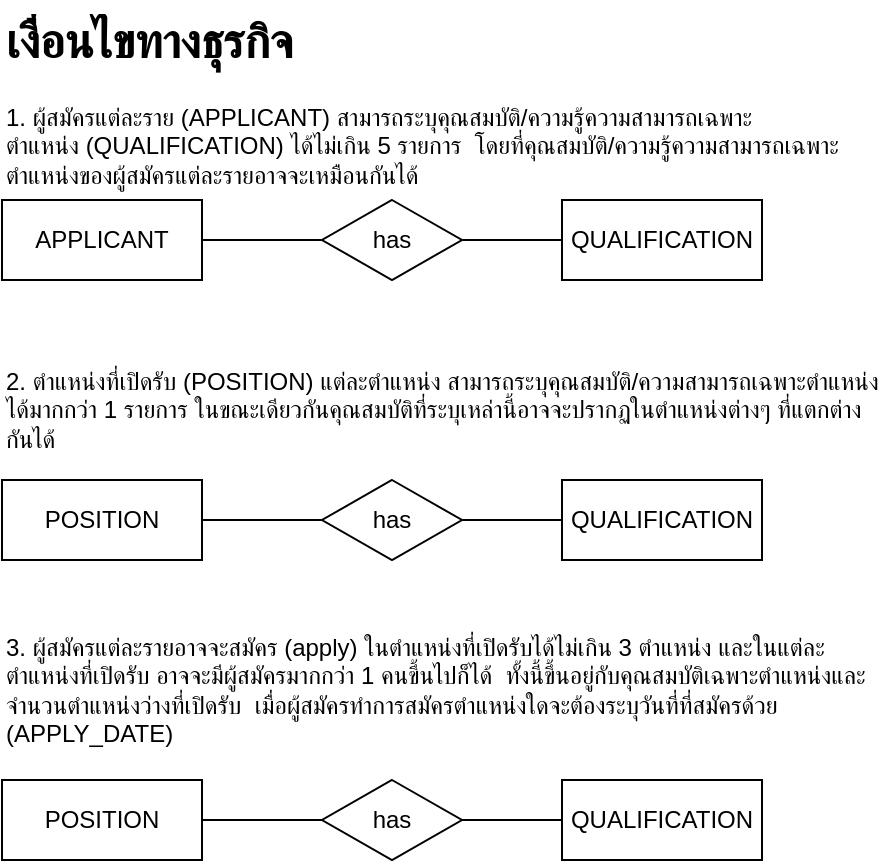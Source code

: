 <mxfile version="24.5.4" type="github">
  <diagram id="R2lEEEUBdFMjLlhIrx00" name="Page-1">
    <mxGraphModel dx="622" dy="356" grid="1" gridSize="10" guides="1" tooltips="1" connect="1" arrows="1" fold="1" page="1" pageScale="1" pageWidth="827" pageHeight="1169" math="0" shadow="0" extFonts="Permanent Marker^https://fonts.googleapis.com/css?family=Permanent+Marker">
      <root>
        <mxCell id="0" />
        <mxCell id="1" parent="0" />
        <mxCell id="ykaJOqQvXJ7Slxh9bd_t-11" value="" style="edgeStyle=orthogonalEdgeStyle;rounded=0;orthogonalLoop=1;jettySize=auto;html=1;endArrow=none;endFill=0;" edge="1" parent="1" source="ykaJOqQvXJ7Slxh9bd_t-1" target="ykaJOqQvXJ7Slxh9bd_t-10">
          <mxGeometry relative="1" as="geometry" />
        </mxCell>
        <mxCell id="ykaJOqQvXJ7Slxh9bd_t-1" value="APPLICANT" style="whiteSpace=wrap;html=1;align=center;" vertex="1" parent="1">
          <mxGeometry x="200" y="160" width="100" height="40" as="geometry" />
        </mxCell>
        <mxCell id="ykaJOqQvXJ7Slxh9bd_t-13" value="" style="edgeStyle=orthogonalEdgeStyle;rounded=0;orthogonalLoop=1;jettySize=auto;html=1;endArrow=none;endFill=0;" edge="1" parent="1" source="ykaJOqQvXJ7Slxh9bd_t-10" target="ykaJOqQvXJ7Slxh9bd_t-12">
          <mxGeometry relative="1" as="geometry" />
        </mxCell>
        <mxCell id="ykaJOqQvXJ7Slxh9bd_t-10" value="has" style="rhombus;whiteSpace=wrap;html=1;" vertex="1" parent="1">
          <mxGeometry x="360" y="160" width="70" height="40" as="geometry" />
        </mxCell>
        <mxCell id="ykaJOqQvXJ7Slxh9bd_t-12" value="QUALIFICATION" style="whiteSpace=wrap;html=1;" vertex="1" parent="1">
          <mxGeometry x="480" y="160" width="100" height="40" as="geometry" />
        </mxCell>
        <mxCell id="ykaJOqQvXJ7Slxh9bd_t-14" value="" style="edgeStyle=orthogonalEdgeStyle;rounded=0;orthogonalLoop=1;jettySize=auto;html=1;endArrow=none;endFill=0;" edge="1" parent="1" source="ykaJOqQvXJ7Slxh9bd_t-15" target="ykaJOqQvXJ7Slxh9bd_t-17">
          <mxGeometry relative="1" as="geometry" />
        </mxCell>
        <mxCell id="ykaJOqQvXJ7Slxh9bd_t-15" value="POSITION" style="whiteSpace=wrap;html=1;align=center;" vertex="1" parent="1">
          <mxGeometry x="200" y="300" width="100" height="40" as="geometry" />
        </mxCell>
        <mxCell id="ykaJOqQvXJ7Slxh9bd_t-16" value="" style="edgeStyle=orthogonalEdgeStyle;rounded=0;orthogonalLoop=1;jettySize=auto;html=1;endArrow=none;endFill=0;" edge="1" parent="1" source="ykaJOqQvXJ7Slxh9bd_t-17">
          <mxGeometry relative="1" as="geometry">
            <mxPoint x="480" y="320" as="targetPoint" />
          </mxGeometry>
        </mxCell>
        <mxCell id="ykaJOqQvXJ7Slxh9bd_t-17" value="has" style="rhombus;whiteSpace=wrap;html=1;" vertex="1" parent="1">
          <mxGeometry x="360" y="300" width="70" height="40" as="geometry" />
        </mxCell>
        <mxCell id="ykaJOqQvXJ7Slxh9bd_t-18" value="QUALIFICATION" style="whiteSpace=wrap;html=1;" vertex="1" parent="1">
          <mxGeometry x="480" y="300" width="100" height="40" as="geometry" />
        </mxCell>
        <mxCell id="ykaJOqQvXJ7Slxh9bd_t-19" value="&lt;h1 style=&quot;margin-top: 0px;&quot;&gt;เงื่อนไขทางธุรกิจ&lt;/h1&gt;&lt;p&gt;1. ผู้สมัครแต่ละราย (APPLICANT) สามารถระบุคุณสมบัติ/ความรู้ความสามารถเฉพาะตำแหน่ง&amp;nbsp;&lt;span style=&quot;background-color: initial;&quot;&gt;(QUALIFICATION) ได้ไม่เกิน 5 รายการ&amp;nbsp; โดยที่คุณสมบัติ/ความรู้ความสามารถเฉพาะตำแหน่งของผู้สมัครแต่&lt;/span&gt;&lt;span style=&quot;background-color: initial;&quot;&gt;ละรายอาจจะเหมือนกันได้&lt;/span&gt;&lt;/p&gt;" style="text;html=1;whiteSpace=wrap;overflow=hidden;rounded=0;" vertex="1" parent="1">
          <mxGeometry x="200" y="60" width="440" height="130" as="geometry" />
        </mxCell>
        <mxCell id="ykaJOqQvXJ7Slxh9bd_t-20" value="&lt;div&gt;2. ตำแหน่งที่เปิดรับ (POSITION) แต่ละตำแหน่ง สามารถระบุคุณสมบัติ/ความสามารถเฉพาะ&lt;span style=&quot;background-color: initial;&quot;&gt;ตำแหน่ง ได้มากกว่า 1 รายการ ในขณะเดียวกันคุณสมบัติที่ระบุเหล่านี้อาจจะปรากฏในตำแหน่งต่างๆ ที่&lt;/span&gt;&lt;span style=&quot;background-color: initial;&quot;&gt;แตกต่างกันได้&lt;/span&gt;&lt;/div&gt;" style="text;html=1;align=left;verticalAlign=middle;whiteSpace=wrap;rounded=0;" vertex="1" parent="1">
          <mxGeometry x="200" y="240" width="440" height="50" as="geometry" />
        </mxCell>
        <mxCell id="ykaJOqQvXJ7Slxh9bd_t-21" value="&lt;div&gt;3. ผู้สมัครแต่ละรายอาจจะสมัคร (apply) ในตำแหน่งที่เปิดรับได้ไม่เกิน 3 ตำแหน่ง และในแต่ละ&lt;span style=&quot;background-color: initial;&quot;&gt;ตำแหน่งที่เปิดรับ อาจจะมีผู้สมัครมากกว่า 1 คนขึ้นไปก็ได้&amp;nbsp; ทั้งนี้ขึ้นอยู่กับคุณสมบัติเฉพาะตำแหน่งและจำนวน&lt;/span&gt;&lt;span style=&quot;background-color: initial;&quot;&gt;ตำแหน่งว่างที่เปิดรับ&amp;nbsp; เมื่อผู้สมัครทำการสมัครตำแหน่งใดจะต้องระบุวันที่ที่สมัครด้วย (APPLY_DATE)&lt;/span&gt;&lt;/div&gt;" style="text;html=1;align=left;verticalAlign=middle;whiteSpace=wrap;rounded=0;" vertex="1" parent="1">
          <mxGeometry x="200" y="370" width="440" height="70" as="geometry" />
        </mxCell>
        <mxCell id="ykaJOqQvXJ7Slxh9bd_t-22" value="" style="edgeStyle=orthogonalEdgeStyle;rounded=0;orthogonalLoop=1;jettySize=auto;html=1;endArrow=none;endFill=0;" edge="1" parent="1" source="ykaJOqQvXJ7Slxh9bd_t-23" target="ykaJOqQvXJ7Slxh9bd_t-25">
          <mxGeometry relative="1" as="geometry" />
        </mxCell>
        <mxCell id="ykaJOqQvXJ7Slxh9bd_t-23" value="POSITION" style="whiteSpace=wrap;html=1;align=center;" vertex="1" parent="1">
          <mxGeometry x="200" y="450" width="100" height="40" as="geometry" />
        </mxCell>
        <mxCell id="ykaJOqQvXJ7Slxh9bd_t-24" value="" style="edgeStyle=orthogonalEdgeStyle;rounded=0;orthogonalLoop=1;jettySize=auto;html=1;endArrow=none;endFill=0;" edge="1" parent="1" source="ykaJOqQvXJ7Slxh9bd_t-25">
          <mxGeometry relative="1" as="geometry">
            <mxPoint x="480" y="470" as="targetPoint" />
          </mxGeometry>
        </mxCell>
        <mxCell id="ykaJOqQvXJ7Slxh9bd_t-25" value="has" style="rhombus;whiteSpace=wrap;html=1;" vertex="1" parent="1">
          <mxGeometry x="360" y="450" width="70" height="40" as="geometry" />
        </mxCell>
        <mxCell id="ykaJOqQvXJ7Slxh9bd_t-26" value="QUALIFICATION" style="whiteSpace=wrap;html=1;" vertex="1" parent="1">
          <mxGeometry x="480" y="450" width="100" height="40" as="geometry" />
        </mxCell>
      </root>
    </mxGraphModel>
  </diagram>
</mxfile>
